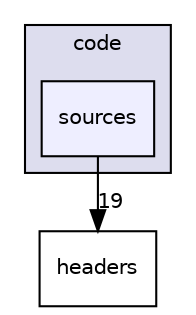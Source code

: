 digraph "C:/Users/jesus/OneDrive/Escritorio/OpenGLExample-master/code/sources" {
  compound=true
  node [ fontsize="10", fontname="Helvetica"];
  edge [ labelfontsize="10", labelfontname="Helvetica"];
  subgraph clusterdir_3a6ec866047884671a6fa0fe8d6405d6 {
    graph [ bgcolor="#ddddee", pencolor="black", label="code" fontname="Helvetica", fontsize="10", URL="dir_3a6ec866047884671a6fa0fe8d6405d6.html"]
  dir_f13c6047ba8efba75a1f21ee9bd09f96 [shape=box, label="sources", style="filled", fillcolor="#eeeeff", pencolor="black", URL="dir_f13c6047ba8efba75a1f21ee9bd09f96.html"];
  }
  dir_08466209809c170d28830e6ec98dece7 [shape=box label="headers" URL="dir_08466209809c170d28830e6ec98dece7.html"];
  dir_f13c6047ba8efba75a1f21ee9bd09f96->dir_08466209809c170d28830e6ec98dece7 [headlabel="19", labeldistance=1.5 headhref="dir_000007_000006.html"];
}
